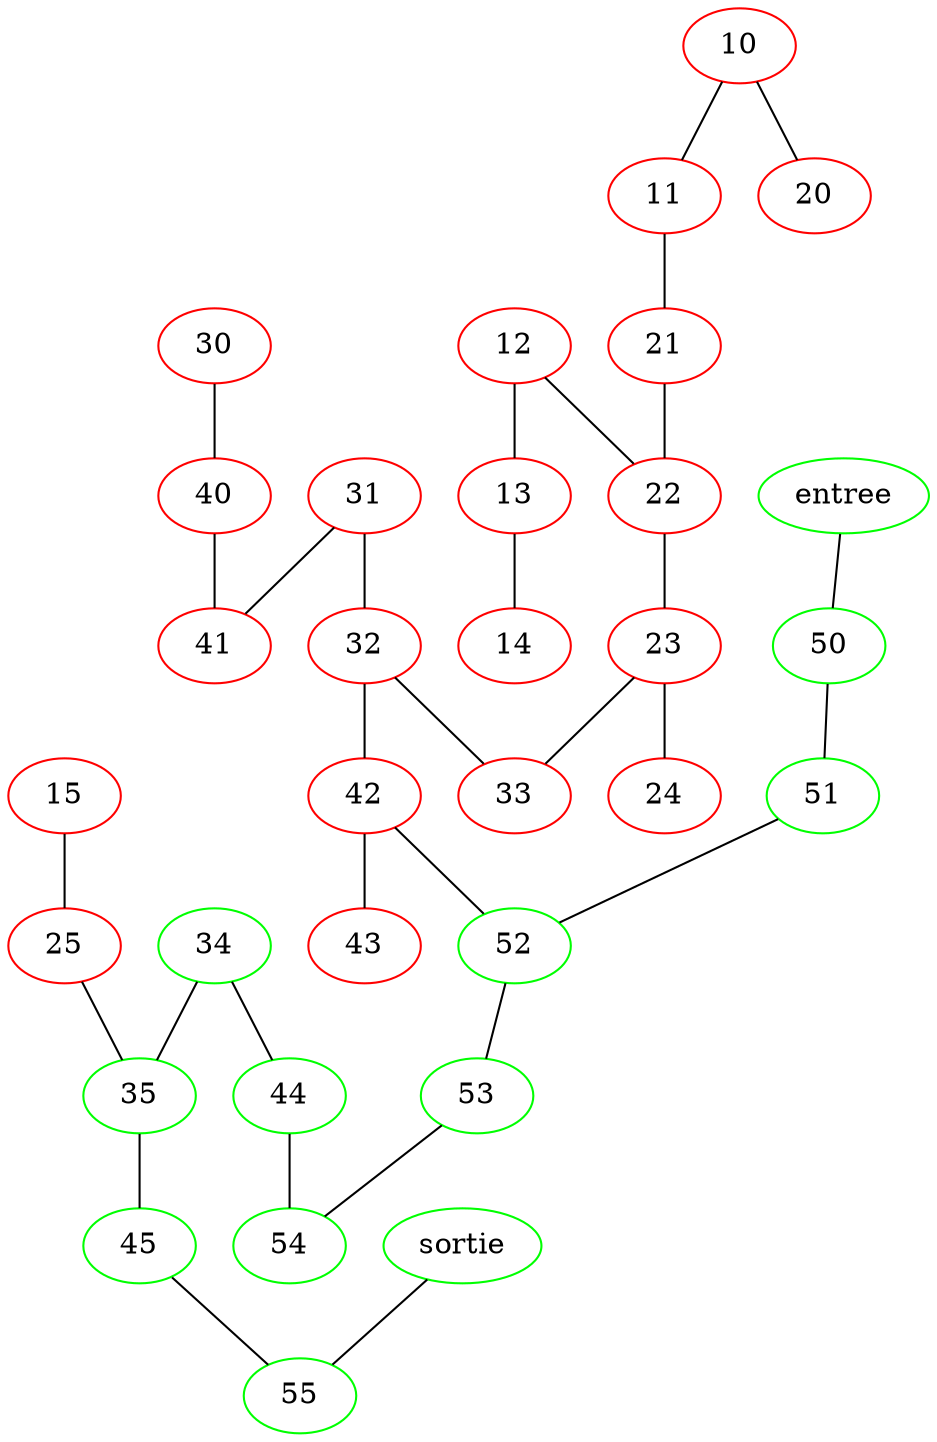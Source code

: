 graph {
entree [color=green];
sortie [color=green];
10 [color=red];
11 [color=red];
12 [color=red];
13 [color=red];
14 [color=red];
15 [color=red];
20 [color=red];
21 [color=red];
22 [color=red];
23 [color=red];
24 [color=red];
25 [color=red];
30 [color=red];
31 [color=red];
32 [color=red];
33 [color=red];
34 [color=green];
35 [color=green];
40 [color=red];
41 [color=red];
42 [color=red];
43 [color=red];
44 [color=green];
45 [color=green];
50 [color=green];
51 [color=green];
52 [color=green];
53 [color=green];
54 [color=green];
55 [color=green];
entree -- 50;
sortie -- 55;
10 -- 11;
10 -- 20;
11 -- 21;
12 -- 22;
12 -- 13;
13 -- 14;
15 -- 25;
21 -- 22;
22 -- 23;
23 -- 33;
23 -- 24;
25 -- 35;
30 -- 40;
31 -- 32;
31 -- 41;
32 -- 42;
32 -- 33;
34 -- 44;
34 -- 35;
35 -- 45;
40 -- 41;
42 -- 52;
42 -- 43;
44 -- 54;
45 -- 55;
50 -- 51;
51 -- 52;
52 -- 53;
53 -- 54;
}